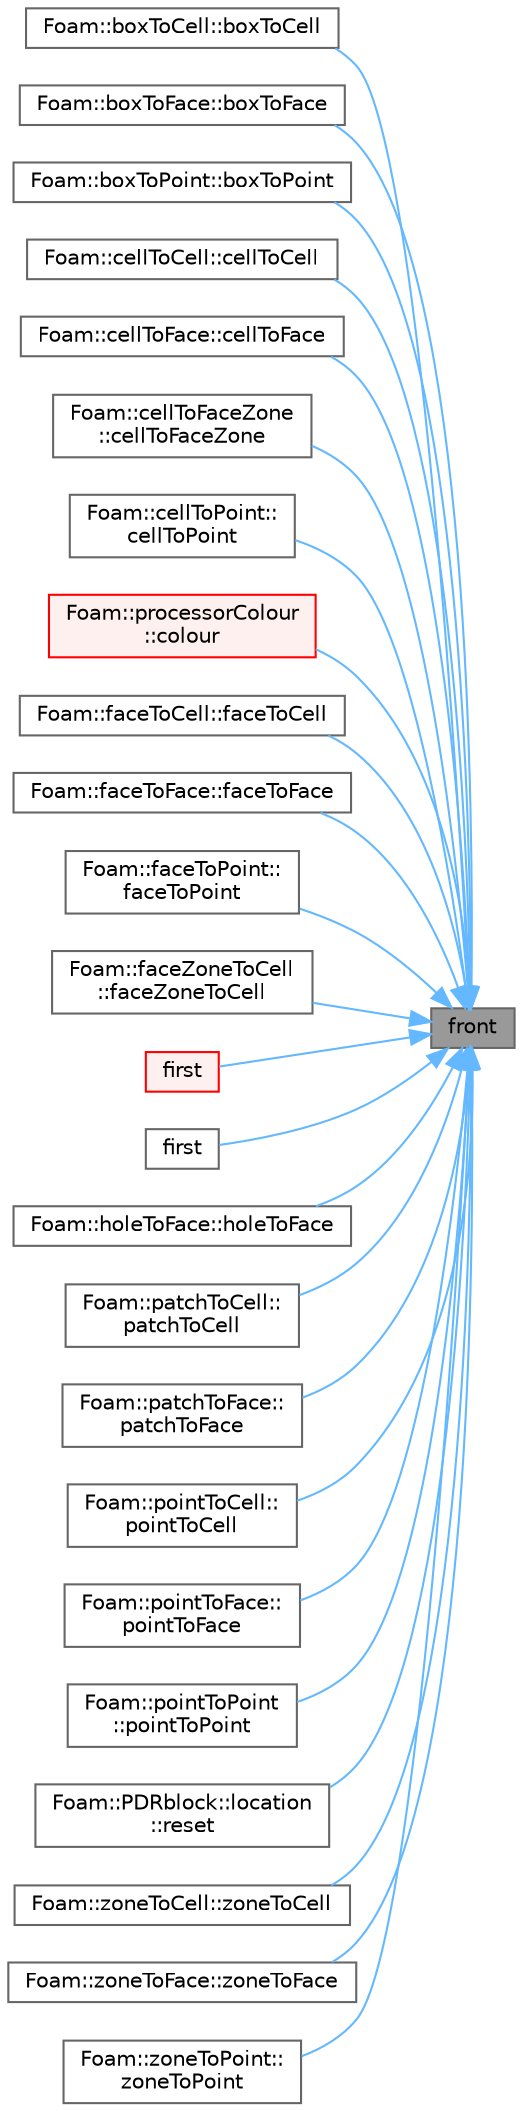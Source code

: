 digraph "front"
{
 // LATEX_PDF_SIZE
  bgcolor="transparent";
  edge [fontname=Helvetica,fontsize=10,labelfontname=Helvetica,labelfontsize=10];
  node [fontname=Helvetica,fontsize=10,shape=box,height=0.2,width=0.4];
  rankdir="RL";
  Node1 [id="Node000001",label="front",height=0.2,width=0.4,color="gray40", fillcolor="grey60", style="filled", fontcolor="black",tooltip=" "];
  Node1 -> Node2 [id="edge1_Node000001_Node000002",dir="back",color="steelblue1",style="solid",tooltip=" "];
  Node2 [id="Node000002",label="Foam::boxToCell::boxToCell",height=0.2,width=0.4,color="grey40", fillcolor="white", style="filled",URL="$classFoam_1_1boxToCell.html#a4c49b0e5893b3abcb300e7bb057a6c59",tooltip=" "];
  Node1 -> Node3 [id="edge2_Node000001_Node000003",dir="back",color="steelblue1",style="solid",tooltip=" "];
  Node3 [id="Node000003",label="Foam::boxToFace::boxToFace",height=0.2,width=0.4,color="grey40", fillcolor="white", style="filled",URL="$classFoam_1_1boxToFace.html#abf383159a45666935f346942b7f483c8",tooltip=" "];
  Node1 -> Node4 [id="edge3_Node000001_Node000004",dir="back",color="steelblue1",style="solid",tooltip=" "];
  Node4 [id="Node000004",label="Foam::boxToPoint::boxToPoint",height=0.2,width=0.4,color="grey40", fillcolor="white", style="filled",URL="$classFoam_1_1boxToPoint.html#ac7d5cf78c101fde08b09fff5f68d66e6",tooltip=" "];
  Node1 -> Node5 [id="edge4_Node000001_Node000005",dir="back",color="steelblue1",style="solid",tooltip=" "];
  Node5 [id="Node000005",label="Foam::cellToCell::cellToCell",height=0.2,width=0.4,color="grey40", fillcolor="white", style="filled",URL="$classFoam_1_1cellToCell.html#af0311318b395ab3081c2ead4959d1bc6",tooltip=" "];
  Node1 -> Node6 [id="edge5_Node000001_Node000006",dir="back",color="steelblue1",style="solid",tooltip=" "];
  Node6 [id="Node000006",label="Foam::cellToFace::cellToFace",height=0.2,width=0.4,color="grey40", fillcolor="white", style="filled",URL="$classFoam_1_1cellToFace.html#abf821860098ffec8d9e2502f5bd08161",tooltip=" "];
  Node1 -> Node7 [id="edge6_Node000001_Node000007",dir="back",color="steelblue1",style="solid",tooltip=" "];
  Node7 [id="Node000007",label="Foam::cellToFaceZone\l::cellToFaceZone",height=0.2,width=0.4,color="grey40", fillcolor="white", style="filled",URL="$classFoam_1_1cellToFaceZone.html#a882118a8e6e80789374ee3ad679f5768",tooltip=" "];
  Node1 -> Node8 [id="edge7_Node000001_Node000008",dir="back",color="steelblue1",style="solid",tooltip=" "];
  Node8 [id="Node000008",label="Foam::cellToPoint::\lcellToPoint",height=0.2,width=0.4,color="grey40", fillcolor="white", style="filled",URL="$classFoam_1_1cellToPoint.html#a8f3ed7e6ca584907ea08c826d5755e0e",tooltip=" "];
  Node1 -> Node9 [id="edge8_Node000001_Node000009",dir="back",color="steelblue1",style="solid",tooltip=" "];
  Node9 [id="Node000009",label="Foam::processorColour\l::colour",height=0.2,width=0.4,color="red", fillcolor="#FFF0F0", style="filled",URL="$classFoam_1_1processorColour.html#afc30e983c2c994dfd3775a5d9e2b154f",tooltip=" "];
  Node1 -> Node12 [id="edge9_Node000001_Node000012",dir="back",color="steelblue1",style="solid",tooltip=" "];
  Node12 [id="Node000012",label="Foam::faceToCell::faceToCell",height=0.2,width=0.4,color="grey40", fillcolor="white", style="filled",URL="$classFoam_1_1faceToCell.html#a4f5b4b3de6205b0aaa0f0548934b78ab",tooltip=" "];
  Node1 -> Node13 [id="edge10_Node000001_Node000013",dir="back",color="steelblue1",style="solid",tooltip=" "];
  Node13 [id="Node000013",label="Foam::faceToFace::faceToFace",height=0.2,width=0.4,color="grey40", fillcolor="white", style="filled",URL="$classFoam_1_1faceToFace.html#a3c5732dc99e5a5de78f54a031b551bf6",tooltip=" "];
  Node1 -> Node14 [id="edge11_Node000001_Node000014",dir="back",color="steelblue1",style="solid",tooltip=" "];
  Node14 [id="Node000014",label="Foam::faceToPoint::\lfaceToPoint",height=0.2,width=0.4,color="grey40", fillcolor="white", style="filled",URL="$classFoam_1_1faceToPoint.html#aad70320c2a61b21436ce2f81252bf52b",tooltip=" "];
  Node1 -> Node15 [id="edge12_Node000001_Node000015",dir="back",color="steelblue1",style="solid",tooltip=" "];
  Node15 [id="Node000015",label="Foam::faceZoneToCell\l::faceZoneToCell",height=0.2,width=0.4,color="grey40", fillcolor="white", style="filled",URL="$classFoam_1_1faceZoneToCell.html#acafaf8c71422db5bb768fa04056bb02e",tooltip=" "];
  Node1 -> Node16 [id="edge13_Node000001_Node000016",dir="back",color="steelblue1",style="solid",tooltip=" "];
  Node16 [id="Node000016",label="first",height=0.2,width=0.4,color="red", fillcolor="#FFF0F0", style="filled",URL="$classFoam_1_1UList.html#a1c9828bc3de9502754d944c95a2ce0d9",tooltip=" "];
  Node1 -> Node136 [id="edge14_Node000001_Node000136",dir="back",color="steelblue1",style="solid",tooltip=" "];
  Node136 [id="Node000136",label="first",height=0.2,width=0.4,color="grey40", fillcolor="white", style="filled",URL="$classFoam_1_1UList.html#aa3591411378ca5b3f6f4dcbb9fb52439",tooltip=" "];
  Node1 -> Node137 [id="edge15_Node000001_Node000137",dir="back",color="steelblue1",style="solid",tooltip=" "];
  Node137 [id="Node000137",label="Foam::holeToFace::holeToFace",height=0.2,width=0.4,color="grey40", fillcolor="white", style="filled",URL="$classFoam_1_1holeToFace.html#a84656627610f7afa52578ffe55da0f34",tooltip=" "];
  Node1 -> Node138 [id="edge16_Node000001_Node000138",dir="back",color="steelblue1",style="solid",tooltip=" "];
  Node138 [id="Node000138",label="Foam::patchToCell::\lpatchToCell",height=0.2,width=0.4,color="grey40", fillcolor="white", style="filled",URL="$classFoam_1_1patchToCell.html#a6d18c8cf483eeb37d63c41f5ee69f490",tooltip=" "];
  Node1 -> Node139 [id="edge17_Node000001_Node000139",dir="back",color="steelblue1",style="solid",tooltip=" "];
  Node139 [id="Node000139",label="Foam::patchToFace::\lpatchToFace",height=0.2,width=0.4,color="grey40", fillcolor="white", style="filled",URL="$classFoam_1_1patchToFace.html#a6b0a2d31e696bf3b07416f22e20b4b90",tooltip=" "];
  Node1 -> Node140 [id="edge18_Node000001_Node000140",dir="back",color="steelblue1",style="solid",tooltip=" "];
  Node140 [id="Node000140",label="Foam::pointToCell::\lpointToCell",height=0.2,width=0.4,color="grey40", fillcolor="white", style="filled",URL="$classFoam_1_1pointToCell.html#a2a630e369413000e79d90107b4c1091c",tooltip=" "];
  Node1 -> Node141 [id="edge19_Node000001_Node000141",dir="back",color="steelblue1",style="solid",tooltip=" "];
  Node141 [id="Node000141",label="Foam::pointToFace::\lpointToFace",height=0.2,width=0.4,color="grey40", fillcolor="white", style="filled",URL="$classFoam_1_1pointToFace.html#abe547656423a5fdb01660c4ccaafe364",tooltip=" "];
  Node1 -> Node142 [id="edge20_Node000001_Node000142",dir="back",color="steelblue1",style="solid",tooltip=" "];
  Node142 [id="Node000142",label="Foam::pointToPoint\l::pointToPoint",height=0.2,width=0.4,color="grey40", fillcolor="white", style="filled",URL="$classFoam_1_1pointToPoint.html#a21a3876bffc08a061fea503d91dbf1c6",tooltip=" "];
  Node1 -> Node143 [id="edge21_Node000001_Node000143",dir="back",color="steelblue1",style="solid",tooltip=" "];
  Node143 [id="Node000143",label="Foam::PDRblock::location\l::reset",height=0.2,width=0.4,color="grey40", fillcolor="white", style="filled",URL="$classFoam_1_1PDRblock_1_1location.html#aa47d7136e383fc561a4c5ea8147b4d48",tooltip=" "];
  Node1 -> Node144 [id="edge22_Node000001_Node000144",dir="back",color="steelblue1",style="solid",tooltip=" "];
  Node144 [id="Node000144",label="Foam::zoneToCell::zoneToCell",height=0.2,width=0.4,color="grey40", fillcolor="white", style="filled",URL="$classFoam_1_1zoneToCell.html#a524b4daf3cc78dc48683d2caf026b6ce",tooltip=" "];
  Node1 -> Node145 [id="edge23_Node000001_Node000145",dir="back",color="steelblue1",style="solid",tooltip=" "];
  Node145 [id="Node000145",label="Foam::zoneToFace::zoneToFace",height=0.2,width=0.4,color="grey40", fillcolor="white", style="filled",URL="$classFoam_1_1zoneToFace.html#a7b2e78bffbc6227f8ecb19b9d63c1360",tooltip=" "];
  Node1 -> Node146 [id="edge24_Node000001_Node000146",dir="back",color="steelblue1",style="solid",tooltip=" "];
  Node146 [id="Node000146",label="Foam::zoneToPoint::\lzoneToPoint",height=0.2,width=0.4,color="grey40", fillcolor="white", style="filled",URL="$classFoam_1_1zoneToPoint.html#a33e62634beeb758c310b8ee4f63060ef",tooltip=" "];
}
